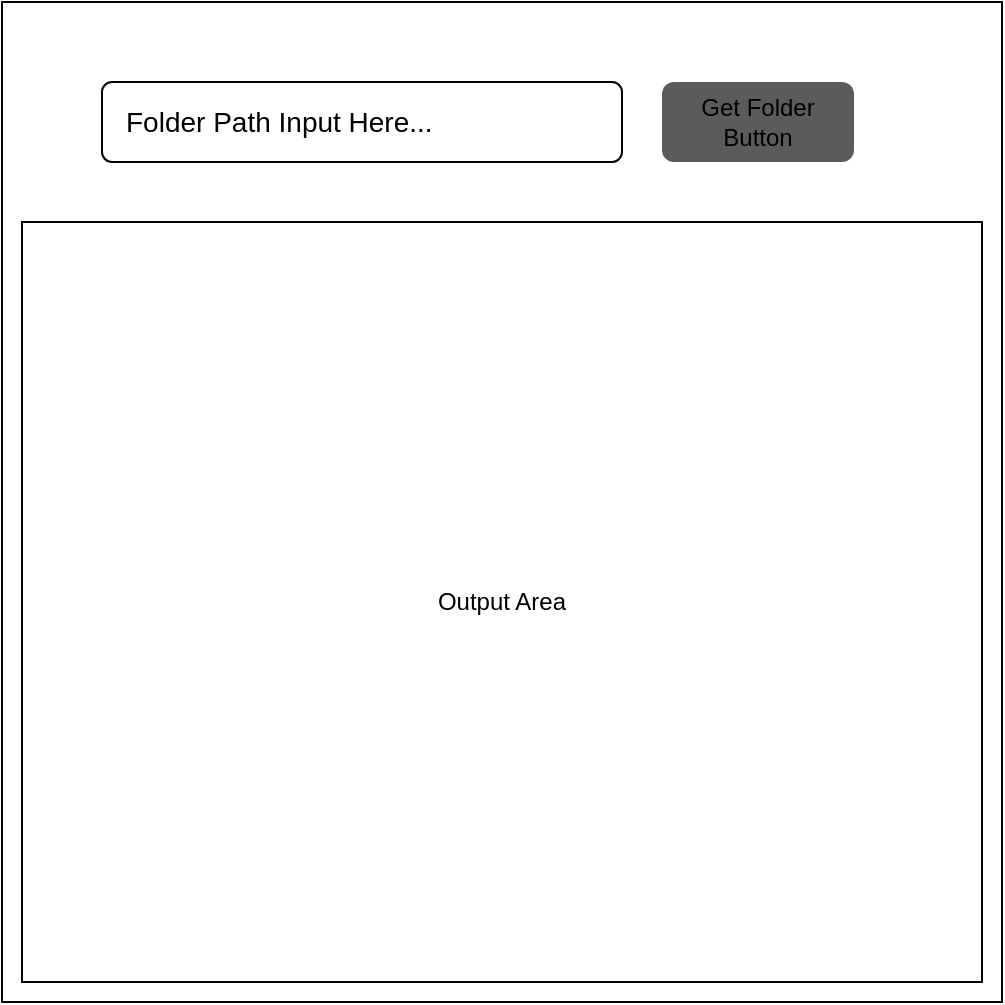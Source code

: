 <mxfile version="27.0.9">
  <diagram name="Page-1" id="3Abta78FGkjsN3vA0cYu">
    <mxGraphModel dx="683" dy="825" grid="1" gridSize="10" guides="1" tooltips="1" connect="1" arrows="1" fold="1" page="1" pageScale="1" pageWidth="850" pageHeight="1100" math="0" shadow="0">
      <root>
        <mxCell id="0" />
        <mxCell id="1" parent="0" />
        <mxCell id="_500rBJrknvx4pYCXwTb-2" value="" style="rounded=0;whiteSpace=wrap;html=1;" vertex="1" parent="1">
          <mxGeometry x="70" y="130" width="500" height="500" as="geometry" />
        </mxCell>
        <mxCell id="_500rBJrknvx4pYCXwTb-5" value="Folder Path Input Here..." style="html=1;shadow=0;dashed=0;shape=mxgraph.bootstrap.rrect;rSize=5;strokeWidth=1;whiteSpace=wrap;align=left;verticalAlign=middle;spacingLeft=10;fontSize=14;" vertex="1" parent="1">
          <mxGeometry x="120" y="170" width="260" height="40" as="geometry" />
        </mxCell>
        <mxCell id="_500rBJrknvx4pYCXwTb-8" value="&lt;font style=&quot;color: rgb(0, 0, 0);&quot;&gt;Get Folder Button&lt;/font&gt;" style="rounded=1;fillColor=#5D5A5D;strokeColor=none;html=1;whiteSpace=wrap;fontColor=#ffffff;align=center;verticalAlign=middle;fontStyle=0;fontSize=12;sketch=0;" vertex="1" parent="1">
          <mxGeometry x="400" y="170" width="96" height="40" as="geometry" />
        </mxCell>
        <mxCell id="_500rBJrknvx4pYCXwTb-9" value="Output Area" style="rounded=0;whiteSpace=wrap;html=1;" vertex="1" parent="1">
          <mxGeometry x="80" y="240" width="480" height="380" as="geometry" />
        </mxCell>
      </root>
    </mxGraphModel>
  </diagram>
</mxfile>
